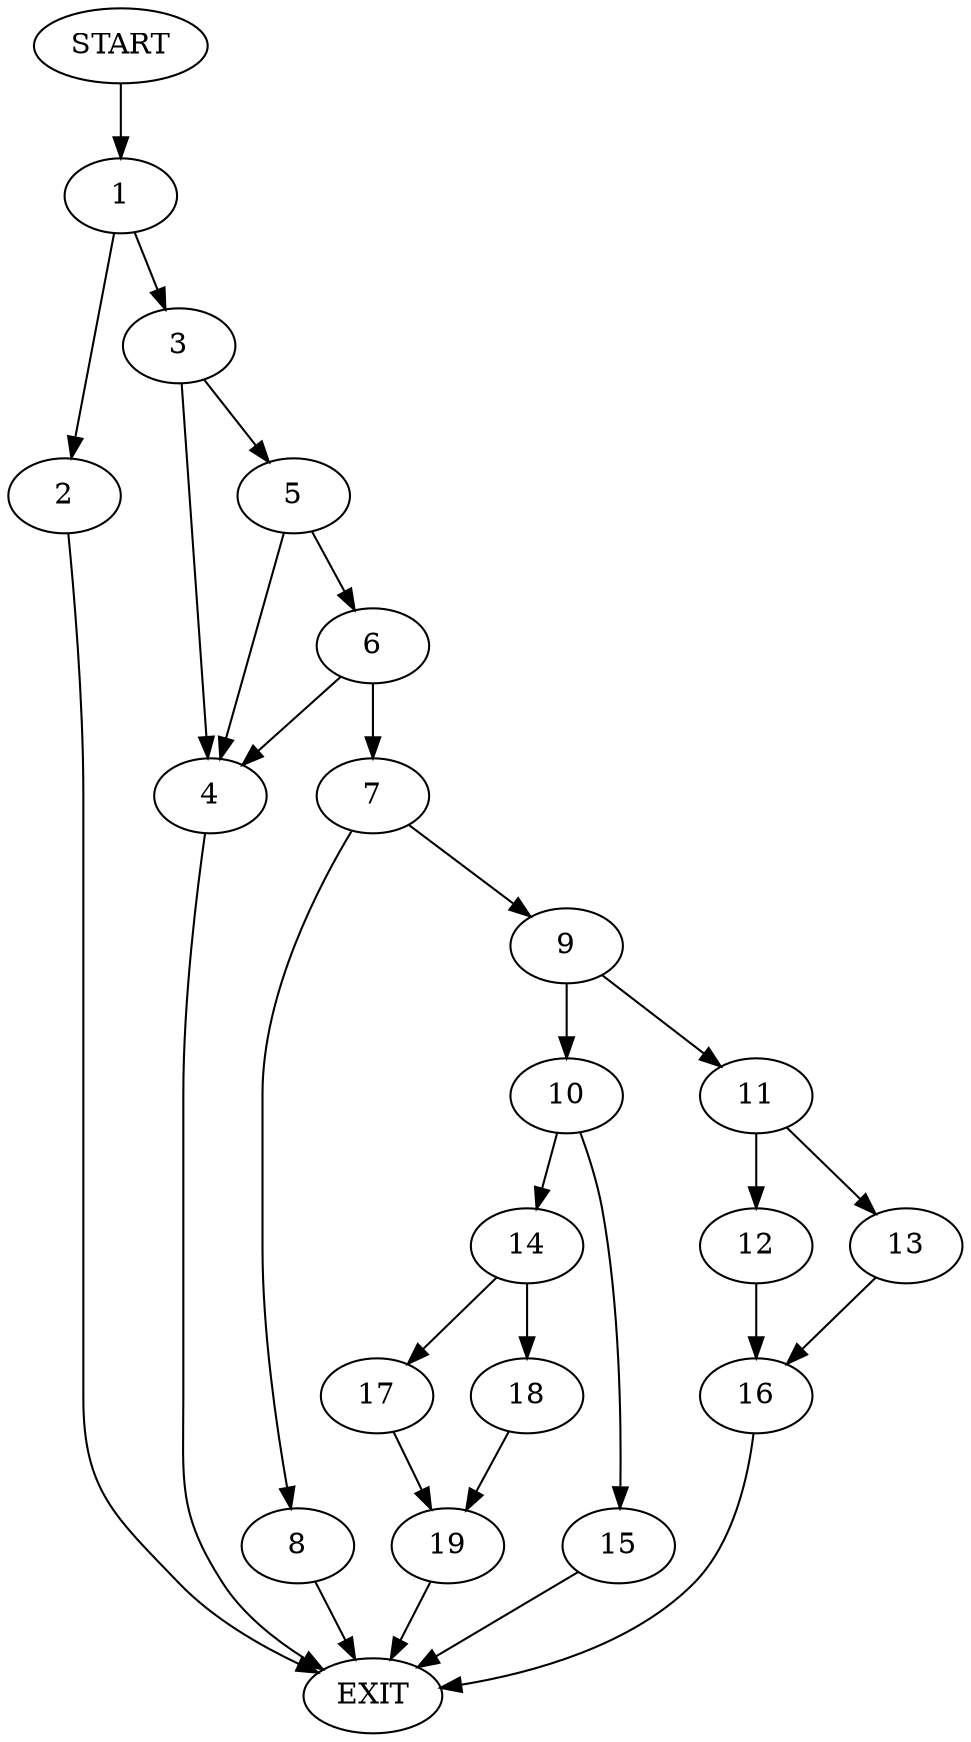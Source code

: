 digraph {
0 [label="START"]
20 [label="EXIT"]
0 -> 1
1 -> 2
1 -> 3
2 -> 20
3 -> 4
3 -> 5
4 -> 20
5 -> 6
5 -> 4
6 -> 4
6 -> 7
7 -> 8
7 -> 9
8 -> 20
9 -> 10
9 -> 11
11 -> 12
11 -> 13
10 -> 14
10 -> 15
13 -> 16
12 -> 16
16 -> 20
15 -> 20
14 -> 17
14 -> 18
18 -> 19
17 -> 19
19 -> 20
}
